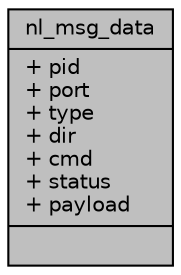 digraph "nl_msg_data"
{
 // INTERACTIVE_SVG=YES
 // LATEX_PDF_SIZE
  bgcolor="transparent";
  edge [fontname="Helvetica",fontsize="10",labelfontname="Helvetica",labelfontsize="10"];
  node [fontname="Helvetica",fontsize="10",shape=record];
  Node1 [label="{nl_msg_data\n|+ pid\l+ port\l+ type\l+ dir\l+ cmd\l+ status\l+ payload\l|}",height=0.2,width=0.4,color="black", fillcolor="grey75", style="filled", fontcolor="black",tooltip=" "];
}
